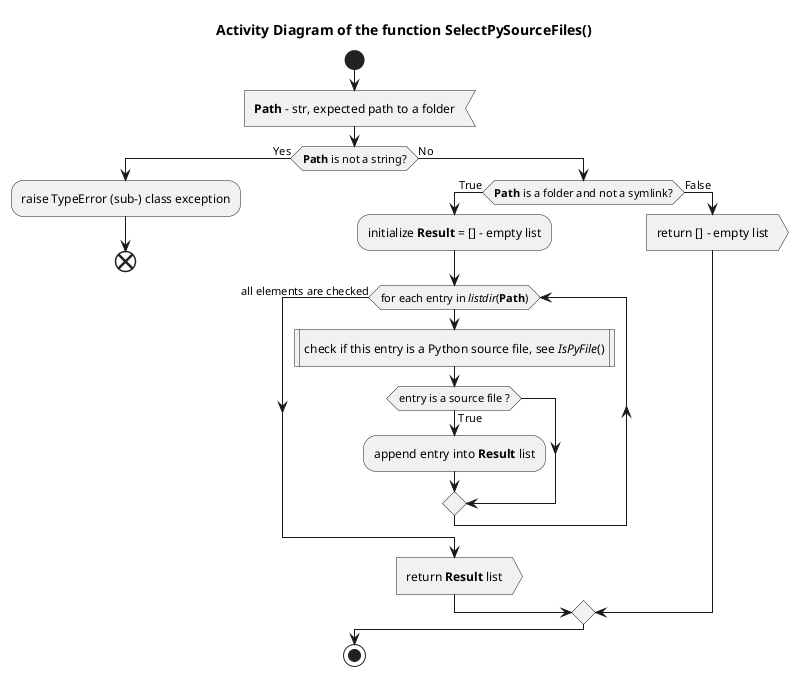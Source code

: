 @startuml select_source_files

title Activity Diagram of the function SelectPySourceFiles()

start

:<b>Path</b> - str, expected path to a folder<

if (<b>Path</b> is not a string?) then (Yes)
    :raise TypeError (sub-) class exception;
    
    end
else (No)
    if (<b>Path</b> is a folder and not a symlink?) then (True)
        :initialize <b>Result</b> = [] - empty list;
        
        while (for each entry in <i>listdir</i>(<b>Path</b>))
            :check if this entry is a Python source file, see <i>IsPyFile</i>()|
            
            if (entry is a source file ?) then (True)
                :append entry into <b>Result</b> list;
            endif
        end while (all elements are checked)
        
        :return <b>Result</b> list>
    else (False)
        :return [] - empty list>
    endif
endif

stop

@enduml